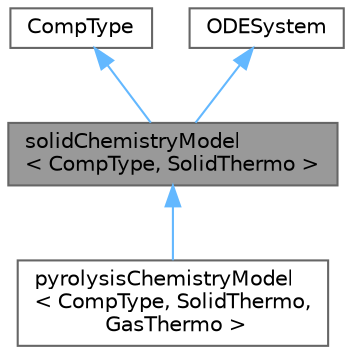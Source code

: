 digraph "solidChemistryModel&lt; CompType, SolidThermo &gt;"
{
 // LATEX_PDF_SIZE
  bgcolor="transparent";
  edge [fontname=Helvetica,fontsize=10,labelfontname=Helvetica,labelfontsize=10];
  node [fontname=Helvetica,fontsize=10,shape=box,height=0.2,width=0.4];
  Node1 [id="Node000001",label="solidChemistryModel\l\< CompType, SolidThermo \>",height=0.2,width=0.4,color="gray40", fillcolor="grey60", style="filled", fontcolor="black",tooltip="Extends base solid chemistry model by adding a thermo package, and ODE functions."];
  Node2 -> Node1 [id="edge1_Node000001_Node000002",dir="back",color="steelblue1",style="solid",tooltip=" "];
  Node2 [id="Node000002",label="CompType",height=0.2,width=0.4,color="gray40", fillcolor="white", style="filled",tooltip=" "];
  Node3 -> Node1 [id="edge2_Node000001_Node000003",dir="back",color="steelblue1",style="solid",tooltip=" "];
  Node3 [id="Node000003",label="ODESystem",height=0.2,width=0.4,color="gray40", fillcolor="white", style="filled",URL="$classFoam_1_1ODESystem.html",tooltip="Abstract base class for the systems of ordinary differential equations."];
  Node1 -> Node4 [id="edge3_Node000001_Node000004",dir="back",color="steelblue1",style="solid",tooltip=" "];
  Node4 [id="Node000004",label="pyrolysisChemistryModel\l\< CompType, SolidThermo,\l GasThermo \>",height=0.2,width=0.4,color="gray40", fillcolor="white", style="filled",URL="$classFoam_1_1pyrolysisChemistryModel.html",tooltip="Pyrolysis chemistry model. It includes gas phase in the solid reaction."];
}

